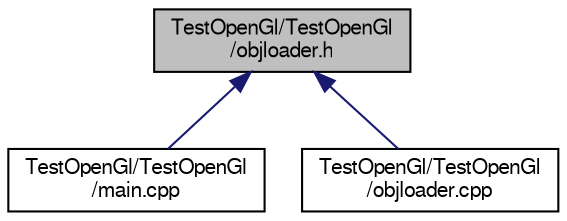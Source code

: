 digraph "TestOpenGl/TestOpenGl/objloader.h"
{
  bgcolor="transparent";
  edge [fontname="FreeSans",fontsize="10",labelfontname="FreeSans",labelfontsize="10"];
  node [fontname="FreeSans",fontsize="10",shape=record];
  Node1 [label="TestOpenGl/TestOpenGl\l/objloader.h",height=0.2,width=0.4,color="black", fillcolor="grey75", style="filled" fontcolor="black"];
  Node1 -> Node2 [dir="back",color="midnightblue",fontsize="10",style="solid",fontname="FreeSans"];
  Node2 [label="TestOpenGl/TestOpenGl\l/main.cpp",height=0.2,width=0.4,color="black",URL="$TestOpenGl_2TestOpenGl_2main_8cpp.html"];
  Node1 -> Node3 [dir="back",color="midnightblue",fontsize="10",style="solid",fontname="FreeSans"];
  Node3 [label="TestOpenGl/TestOpenGl\l/objloader.cpp",height=0.2,width=0.4,color="black",URL="$objloader_8cpp.html"];
}
